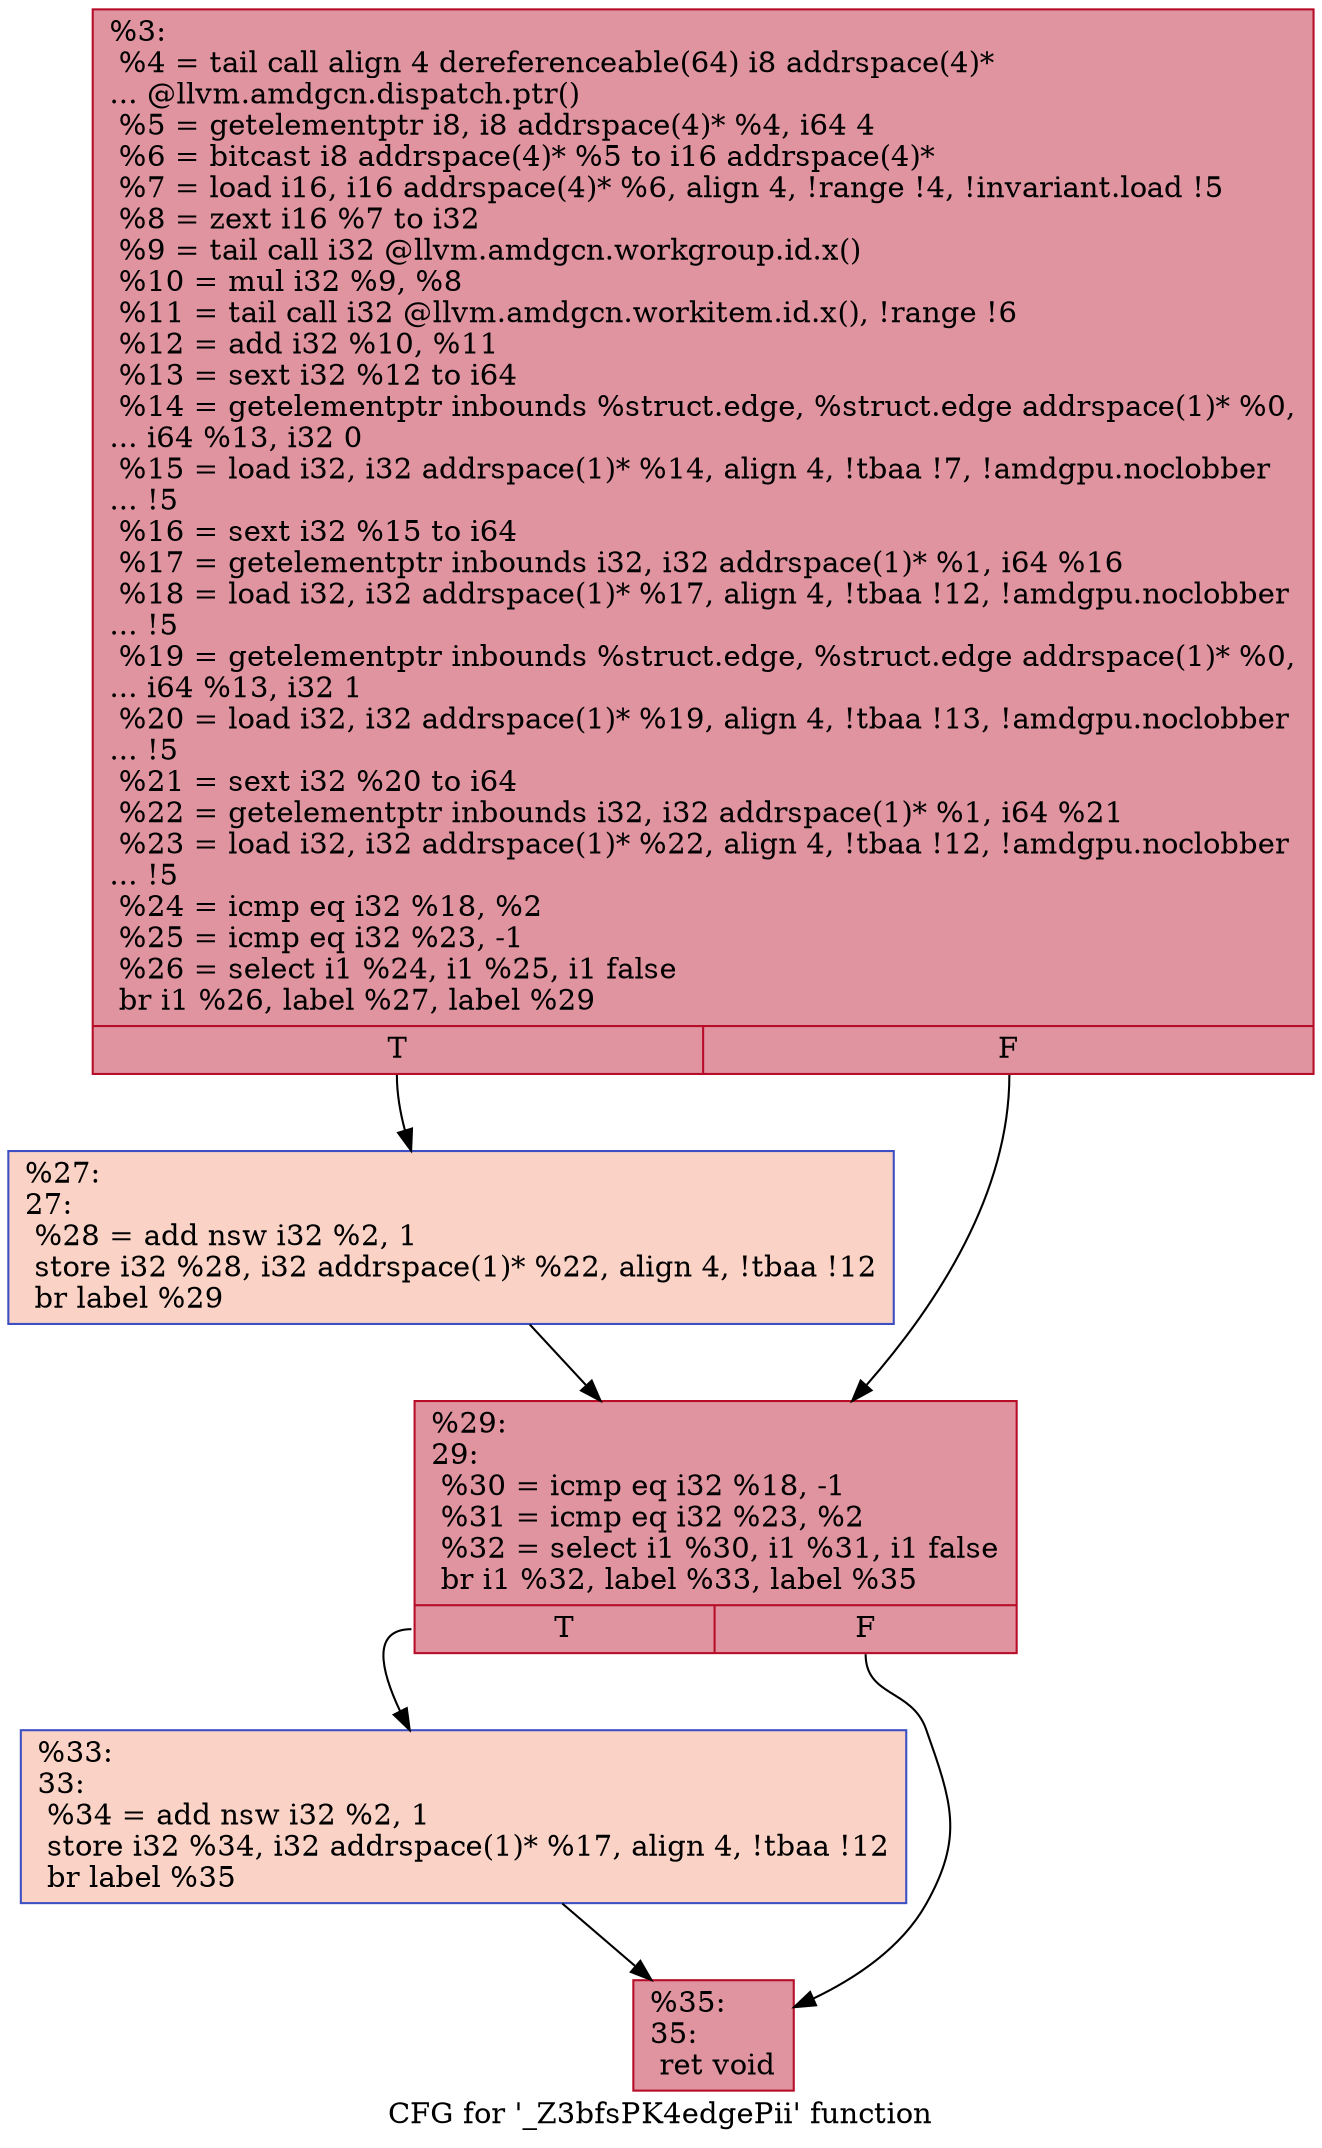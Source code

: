digraph "CFG for '_Z3bfsPK4edgePii' function" {
	label="CFG for '_Z3bfsPK4edgePii' function";

	Node0x4ce4d20 [shape=record,color="#b70d28ff", style=filled, fillcolor="#b70d2870",label="{%3:\l  %4 = tail call align 4 dereferenceable(64) i8 addrspace(4)*\l... @llvm.amdgcn.dispatch.ptr()\l  %5 = getelementptr i8, i8 addrspace(4)* %4, i64 4\l  %6 = bitcast i8 addrspace(4)* %5 to i16 addrspace(4)*\l  %7 = load i16, i16 addrspace(4)* %6, align 4, !range !4, !invariant.load !5\l  %8 = zext i16 %7 to i32\l  %9 = tail call i32 @llvm.amdgcn.workgroup.id.x()\l  %10 = mul i32 %9, %8\l  %11 = tail call i32 @llvm.amdgcn.workitem.id.x(), !range !6\l  %12 = add i32 %10, %11\l  %13 = sext i32 %12 to i64\l  %14 = getelementptr inbounds %struct.edge, %struct.edge addrspace(1)* %0,\l... i64 %13, i32 0\l  %15 = load i32, i32 addrspace(1)* %14, align 4, !tbaa !7, !amdgpu.noclobber\l... !5\l  %16 = sext i32 %15 to i64\l  %17 = getelementptr inbounds i32, i32 addrspace(1)* %1, i64 %16\l  %18 = load i32, i32 addrspace(1)* %17, align 4, !tbaa !12, !amdgpu.noclobber\l... !5\l  %19 = getelementptr inbounds %struct.edge, %struct.edge addrspace(1)* %0,\l... i64 %13, i32 1\l  %20 = load i32, i32 addrspace(1)* %19, align 4, !tbaa !13, !amdgpu.noclobber\l... !5\l  %21 = sext i32 %20 to i64\l  %22 = getelementptr inbounds i32, i32 addrspace(1)* %1, i64 %21\l  %23 = load i32, i32 addrspace(1)* %22, align 4, !tbaa !12, !amdgpu.noclobber\l... !5\l  %24 = icmp eq i32 %18, %2\l  %25 = icmp eq i32 %23, -1\l  %26 = select i1 %24, i1 %25, i1 false\l  br i1 %26, label %27, label %29\l|{<s0>T|<s1>F}}"];
	Node0x4ce4d20:s0 -> Node0x4cead80;
	Node0x4ce4d20:s1 -> Node0x4ceae10;
	Node0x4cead80 [shape=record,color="#3d50c3ff", style=filled, fillcolor="#f59c7d70",label="{%27:\l27:                                               \l  %28 = add nsw i32 %2, 1\l  store i32 %28, i32 addrspace(1)* %22, align 4, !tbaa !12\l  br label %29\l}"];
	Node0x4cead80 -> Node0x4ceae10;
	Node0x4ceae10 [shape=record,color="#b70d28ff", style=filled, fillcolor="#b70d2870",label="{%29:\l29:                                               \l  %30 = icmp eq i32 %18, -1\l  %31 = icmp eq i32 %23, %2\l  %32 = select i1 %30, i1 %31, i1 false\l  br i1 %32, label %33, label %35\l|{<s0>T|<s1>F}}"];
	Node0x4ceae10:s0 -> Node0x4ce9da0;
	Node0x4ceae10:s1 -> Node0x4ce9df0;
	Node0x4ce9da0 [shape=record,color="#3d50c3ff", style=filled, fillcolor="#f59c7d70",label="{%33:\l33:                                               \l  %34 = add nsw i32 %2, 1\l  store i32 %34, i32 addrspace(1)* %17, align 4, !tbaa !12\l  br label %35\l}"];
	Node0x4ce9da0 -> Node0x4ce9df0;
	Node0x4ce9df0 [shape=record,color="#b70d28ff", style=filled, fillcolor="#b70d2870",label="{%35:\l35:                                               \l  ret void\l}"];
}
